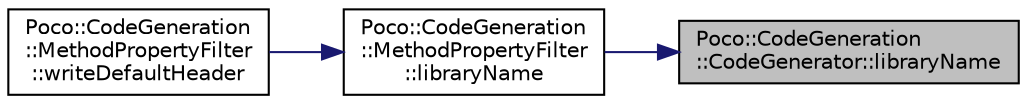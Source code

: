 digraph "Poco::CodeGeneration::CodeGenerator::libraryName"
{
 // LATEX_PDF_SIZE
  edge [fontname="Helvetica",fontsize="10",labelfontname="Helvetica",labelfontsize="10"];
  node [fontname="Helvetica",fontsize="10",shape=record];
  rankdir="RL";
  Node1 [label="Poco::CodeGeneration\l::CodeGenerator::libraryName",height=0.2,width=0.4,color="black", fillcolor="grey75", style="filled", fontcolor="black",tooltip="The namespace of the file."];
  Node1 -> Node2 [dir="back",color="midnightblue",fontsize="10",style="solid"];
  Node2 [label="Poco::CodeGeneration\l::MethodPropertyFilter\l::libraryName",height=0.2,width=0.4,color="black", fillcolor="white", style="filled",URL="$classPoco_1_1CodeGeneration_1_1MethodPropertyFilter.html#a8307f30aeab2e4648dace13f9f409e6b",tooltip="The namespace of the file."];
  Node2 -> Node3 [dir="back",color="midnightblue",fontsize="10",style="solid"];
  Node3 [label="Poco::CodeGeneration\l::MethodPropertyFilter\l::writeDefaultHeader",height=0.2,width=0.4,color="black", fillcolor="white", style="filled",URL="$classPoco_1_1CodeGeneration_1_1MethodPropertyFilter.html#ac0eb887dd6811071966a17bd0eda9ab0",tooltip="Convenience Functions which calls for all include files writeInclude, also writes fwdDecls."];
}
